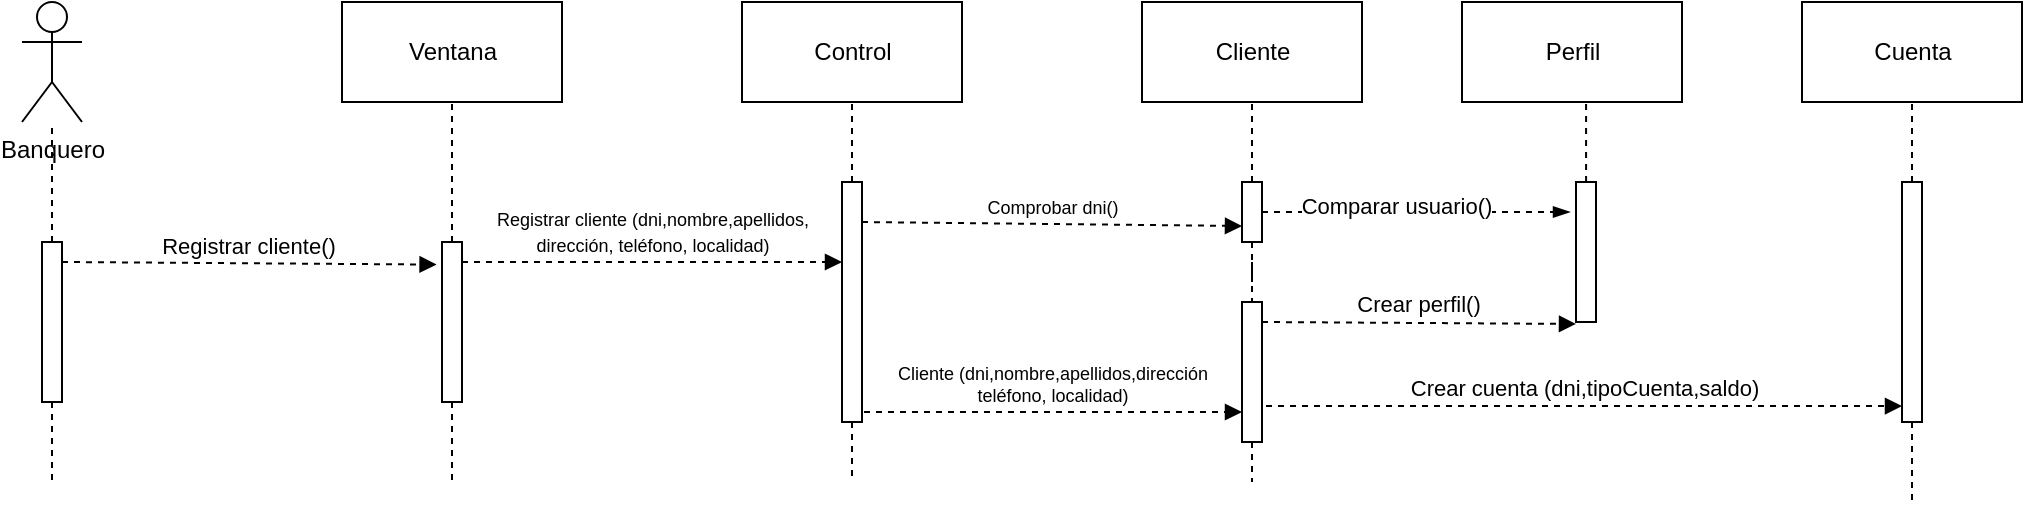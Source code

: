 <mxfile version="19.0.2" type="device"><diagram id="rB1iHbvQx1fw7im2G42m" name="Página-1"><mxGraphModel dx="1422" dy="865" grid="1" gridSize="10" guides="1" tooltips="1" connect="1" arrows="1" fold="1" page="1" pageScale="1" pageWidth="827" pageHeight="1169" math="0" shadow="0"><root><mxCell id="0"/><mxCell id="1" parent="0"/><mxCell id="rjDWFEbRE2uIWxqfZw4N-1" value="Banquero" style="shape=umlActor;verticalLabelPosition=bottom;verticalAlign=top;html=1;" parent="1" vertex="1"><mxGeometry x="140" y="320" width="30" height="60" as="geometry"/></mxCell><mxCell id="rjDWFEbRE2uIWxqfZw4N-6" value="Ventana" style="html=1;" parent="1" vertex="1"><mxGeometry x="300" y="320" width="110" height="50" as="geometry"/></mxCell><mxCell id="rjDWFEbRE2uIWxqfZw4N-7" value="Control" style="html=1;" parent="1" vertex="1"><mxGeometry x="500" y="320" width="110" height="50" as="geometry"/></mxCell><mxCell id="rjDWFEbRE2uIWxqfZw4N-8" value="Cliente" style="html=1;" parent="1" vertex="1"><mxGeometry x="700" y="320" width="110" height="50" as="geometry"/></mxCell><mxCell id="rjDWFEbRE2uIWxqfZw4N-16" style="edgeStyle=orthogonalEdgeStyle;rounded=0;orthogonalLoop=1;jettySize=auto;html=1;dashed=1;endArrow=none;endFill=0;" parent="1" source="rjDWFEbRE2uIWxqfZw4N-9" edge="1"><mxGeometry relative="1" as="geometry"><mxPoint x="155" y="560" as="targetPoint"/></mxGeometry></mxCell><mxCell id="ODvXg1hiOasFOkHi3yU6-2" style="edgeStyle=orthogonalEdgeStyle;rounded=0;orthogonalLoop=1;jettySize=auto;html=1;dashed=1;endArrow=none;endFill=0;" parent="1" source="rjDWFEbRE2uIWxqfZw4N-9" target="rjDWFEbRE2uIWxqfZw4N-1" edge="1"><mxGeometry relative="1" as="geometry"/></mxCell><mxCell id="rjDWFEbRE2uIWxqfZw4N-9" value="" style="html=1;points=[];perimeter=orthogonalPerimeter;" parent="1" vertex="1"><mxGeometry x="150" y="440" width="10" height="80" as="geometry"/></mxCell><mxCell id="rjDWFEbRE2uIWxqfZw4N-17" style="edgeStyle=orthogonalEdgeStyle;rounded=0;orthogonalLoop=1;jettySize=auto;html=1;entryX=0.5;entryY=1;entryDx=0;entryDy=0;dashed=1;endArrow=none;endFill=0;" parent="1" source="rjDWFEbRE2uIWxqfZw4N-10" target="rjDWFEbRE2uIWxqfZw4N-6" edge="1"><mxGeometry relative="1" as="geometry"/></mxCell><mxCell id="rjDWFEbRE2uIWxqfZw4N-25" style="edgeStyle=orthogonalEdgeStyle;rounded=0;orthogonalLoop=1;jettySize=auto;html=1;dashed=1;fontSize=9;endArrow=none;endFill=0;" parent="1" source="rjDWFEbRE2uIWxqfZw4N-10" edge="1"><mxGeometry relative="1" as="geometry"><mxPoint x="355" y="560" as="targetPoint"/></mxGeometry></mxCell><mxCell id="rjDWFEbRE2uIWxqfZw4N-10" value="" style="html=1;points=[];perimeter=orthogonalPerimeter;" parent="1" vertex="1"><mxGeometry x="350" y="440" width="10" height="80" as="geometry"/></mxCell><mxCell id="rjDWFEbRE2uIWxqfZw4N-18" style="edgeStyle=orthogonalEdgeStyle;rounded=0;orthogonalLoop=1;jettySize=auto;html=1;dashed=1;endArrow=none;endFill=0;" parent="1" source="rjDWFEbRE2uIWxqfZw4N-11" target="rjDWFEbRE2uIWxqfZw4N-7" edge="1"><mxGeometry relative="1" as="geometry"/></mxCell><mxCell id="rjDWFEbRE2uIWxqfZw4N-26" style="edgeStyle=orthogonalEdgeStyle;rounded=0;orthogonalLoop=1;jettySize=auto;html=1;dashed=1;fontSize=9;endArrow=none;endFill=0;" parent="1" source="rjDWFEbRE2uIWxqfZw4N-11" edge="1"><mxGeometry relative="1" as="geometry"><mxPoint x="555" y="560" as="targetPoint"/></mxGeometry></mxCell><mxCell id="rjDWFEbRE2uIWxqfZw4N-11" value="" style="html=1;points=[];perimeter=orthogonalPerimeter;" parent="1" vertex="1"><mxGeometry x="550" y="410" width="10" height="120" as="geometry"/></mxCell><mxCell id="rjDWFEbRE2uIWxqfZw4N-19" style="edgeStyle=orthogonalEdgeStyle;rounded=0;orthogonalLoop=1;jettySize=auto;html=1;dashed=1;endArrow=none;endFill=0;" parent="1" source="rjDWFEbRE2uIWxqfZw4N-12" target="rjDWFEbRE2uIWxqfZw4N-8" edge="1"><mxGeometry relative="1" as="geometry"/></mxCell><mxCell id="rjDWFEbRE2uIWxqfZw4N-27" style="edgeStyle=orthogonalEdgeStyle;rounded=0;orthogonalLoop=1;jettySize=auto;html=1;dashed=1;fontSize=9;endArrow=none;endFill=0;" parent="1" source="rjDWFEbRE2uIWxqfZw4N-12" target="rjDWFEbRE2uIWxqfZw4N-24" edge="1"><mxGeometry relative="1" as="geometry"/></mxCell><mxCell id="xQP_0p-3SOBwdHZk-qta-8" style="edgeStyle=orthogonalEdgeStyle;rounded=0;orthogonalLoop=1;jettySize=auto;html=1;entryX=-0.3;entryY=0.214;entryDx=0;entryDy=0;entryPerimeter=0;dashed=1;endArrow=blockThin;endFill=1;" parent="1" source="rjDWFEbRE2uIWxqfZw4N-12" target="xQP_0p-3SOBwdHZk-qta-3" edge="1"><mxGeometry relative="1" as="geometry"/></mxCell><mxCell id="xQP_0p-3SOBwdHZk-qta-9" value="Comparar usuario()" style="edgeLabel;html=1;align=center;verticalAlign=middle;resizable=0;points=[];" parent="xQP_0p-3SOBwdHZk-qta-8" vertex="1" connectable="0"><mxGeometry x="-0.13" y="3" relative="1" as="geometry"><mxPoint as="offset"/></mxGeometry></mxCell><mxCell id="rjDWFEbRE2uIWxqfZw4N-12" value="" style="html=1;points=[];perimeter=orthogonalPerimeter;" parent="1" vertex="1"><mxGeometry x="750" y="410" width="10" height="30" as="geometry"/></mxCell><mxCell id="rjDWFEbRE2uIWxqfZw4N-20" value="Registrar cliente()" style="html=1;verticalAlign=bottom;endArrow=block;rounded=0;dashed=1;entryX=-0.272;entryY=0.141;entryDx=0;entryDy=0;entryPerimeter=0;" parent="1" target="rjDWFEbRE2uIWxqfZw4N-10" edge="1"><mxGeometry width="80" relative="1" as="geometry"><mxPoint x="160" y="450" as="sourcePoint"/><mxPoint x="240" y="450" as="targetPoint"/></mxGeometry></mxCell><mxCell id="rjDWFEbRE2uIWxqfZw4N-21" value="&lt;font style=&quot;font-size: 9px;&quot;&gt;Registrar cliente (dni,nombre,apellidos,&lt;br&gt;dirección, teléfono, localidad)&lt;/font&gt;" style="html=1;verticalAlign=bottom;endArrow=block;rounded=0;dashed=1;" parent="1" edge="1"><mxGeometry width="80" relative="1" as="geometry"><mxPoint x="360" y="450" as="sourcePoint"/><mxPoint x="550" y="450" as="targetPoint"/></mxGeometry></mxCell><mxCell id="rjDWFEbRE2uIWxqfZw4N-23" value="Comprobar dni()" style="html=1;verticalAlign=bottom;endArrow=block;rounded=0;dashed=1;fontSize=9;" parent="1" edge="1"><mxGeometry width="80" relative="1" as="geometry"><mxPoint x="560" y="430" as="sourcePoint"/><mxPoint x="750" y="432" as="targetPoint"/></mxGeometry></mxCell><mxCell id="rjDWFEbRE2uIWxqfZw4N-28" style="edgeStyle=orthogonalEdgeStyle;rounded=0;orthogonalLoop=1;jettySize=auto;html=1;dashed=1;fontSize=9;endArrow=none;endFill=0;" parent="1" source="rjDWFEbRE2uIWxqfZw4N-24" edge="1"><mxGeometry relative="1" as="geometry"><mxPoint x="755" y="560" as="targetPoint"/></mxGeometry></mxCell><mxCell id="rjDWFEbRE2uIWxqfZw4N-24" value="" style="html=1;points=[];perimeter=orthogonalPerimeter;" parent="1" vertex="1"><mxGeometry x="750" y="470" width="10" height="70" as="geometry"/></mxCell><mxCell id="rjDWFEbRE2uIWxqfZw4N-29" value="Cliente (dni,nombre,apellidos,dirección&lt;br&gt;teléfono, localidad)" style="html=1;verticalAlign=bottom;endArrow=block;rounded=0;dashed=1;fontSize=9;exitX=1.1;exitY=0.958;exitDx=0;exitDy=0;exitPerimeter=0;" parent="1" source="rjDWFEbRE2uIWxqfZw4N-11" edge="1"><mxGeometry width="80" relative="1" as="geometry"><mxPoint x="560" y="500" as="sourcePoint"/><mxPoint x="750" y="525" as="targetPoint"/></mxGeometry></mxCell><mxCell id="KJV2JMz_SPCjt1LQx2OH-1" value="Cuenta" style="html=1;" parent="1" vertex="1"><mxGeometry x="1030" y="320" width="110" height="50" as="geometry"/></mxCell><mxCell id="KJV2JMz_SPCjt1LQx2OH-2" value="Crear cuenta (dni,tipoCuenta,saldo)" style="html=1;verticalAlign=bottom;endArrow=block;rounded=0;dashed=1;exitX=1.2;exitY=0.743;exitDx=0;exitDy=0;exitPerimeter=0;" parent="1" source="rjDWFEbRE2uIWxqfZw4N-24" target="KJV2JMz_SPCjt1LQx2OH-3" edge="1"><mxGeometry width="80" relative="1" as="geometry"><mxPoint x="760" y="530" as="sourcePoint"/><mxPoint x="920" y="480" as="targetPoint"/></mxGeometry></mxCell><mxCell id="KJV2JMz_SPCjt1LQx2OH-4" style="edgeStyle=orthogonalEdgeStyle;rounded=0;orthogonalLoop=1;jettySize=auto;html=1;dashed=1;endArrow=none;endFill=0;" parent="1" source="KJV2JMz_SPCjt1LQx2OH-3" target="KJV2JMz_SPCjt1LQx2OH-1" edge="1"><mxGeometry relative="1" as="geometry"/></mxCell><mxCell id="xQP_0p-3SOBwdHZk-qta-1" style="edgeStyle=orthogonalEdgeStyle;rounded=0;orthogonalLoop=1;jettySize=auto;html=1;endArrow=none;endFill=0;dashed=1;" parent="1" source="KJV2JMz_SPCjt1LQx2OH-3" edge="1"><mxGeometry relative="1" as="geometry"><mxPoint x="1085" y="570" as="targetPoint"/></mxGeometry></mxCell><mxCell id="KJV2JMz_SPCjt1LQx2OH-3" value="" style="html=1;points=[];perimeter=orthogonalPerimeter;" parent="1" vertex="1"><mxGeometry x="1080" y="410" width="10" height="120" as="geometry"/></mxCell><mxCell id="xQP_0p-3SOBwdHZk-qta-2" value="Perfil" style="html=1;" parent="1" vertex="1"><mxGeometry x="860" y="320" width="110" height="50" as="geometry"/></mxCell><mxCell id="xQP_0p-3SOBwdHZk-qta-4" style="edgeStyle=orthogonalEdgeStyle;rounded=0;orthogonalLoop=1;jettySize=auto;html=1;entryX=0.564;entryY=1;entryDx=0;entryDy=0;entryPerimeter=0;dashed=1;endArrow=none;endFill=0;" parent="1" source="xQP_0p-3SOBwdHZk-qta-3" target="xQP_0p-3SOBwdHZk-qta-2" edge="1"><mxGeometry relative="1" as="geometry"/></mxCell><mxCell id="xQP_0p-3SOBwdHZk-qta-3" value="" style="html=1;points=[];perimeter=orthogonalPerimeter;" parent="1" vertex="1"><mxGeometry x="917" y="410" width="10" height="70" as="geometry"/></mxCell><mxCell id="xQP_0p-3SOBwdHZk-qta-7" value="Crear perfil()" style="html=1;verticalAlign=bottom;endArrow=block;rounded=0;dashed=1;entryX=0;entryY=1.014;entryDx=0;entryDy=0;entryPerimeter=0;" parent="1" target="xQP_0p-3SOBwdHZk-qta-3" edge="1"><mxGeometry width="80" relative="1" as="geometry"><mxPoint x="760" y="480" as="sourcePoint"/><mxPoint x="840" y="480" as="targetPoint"/></mxGeometry></mxCell></root></mxGraphModel></diagram></mxfile>